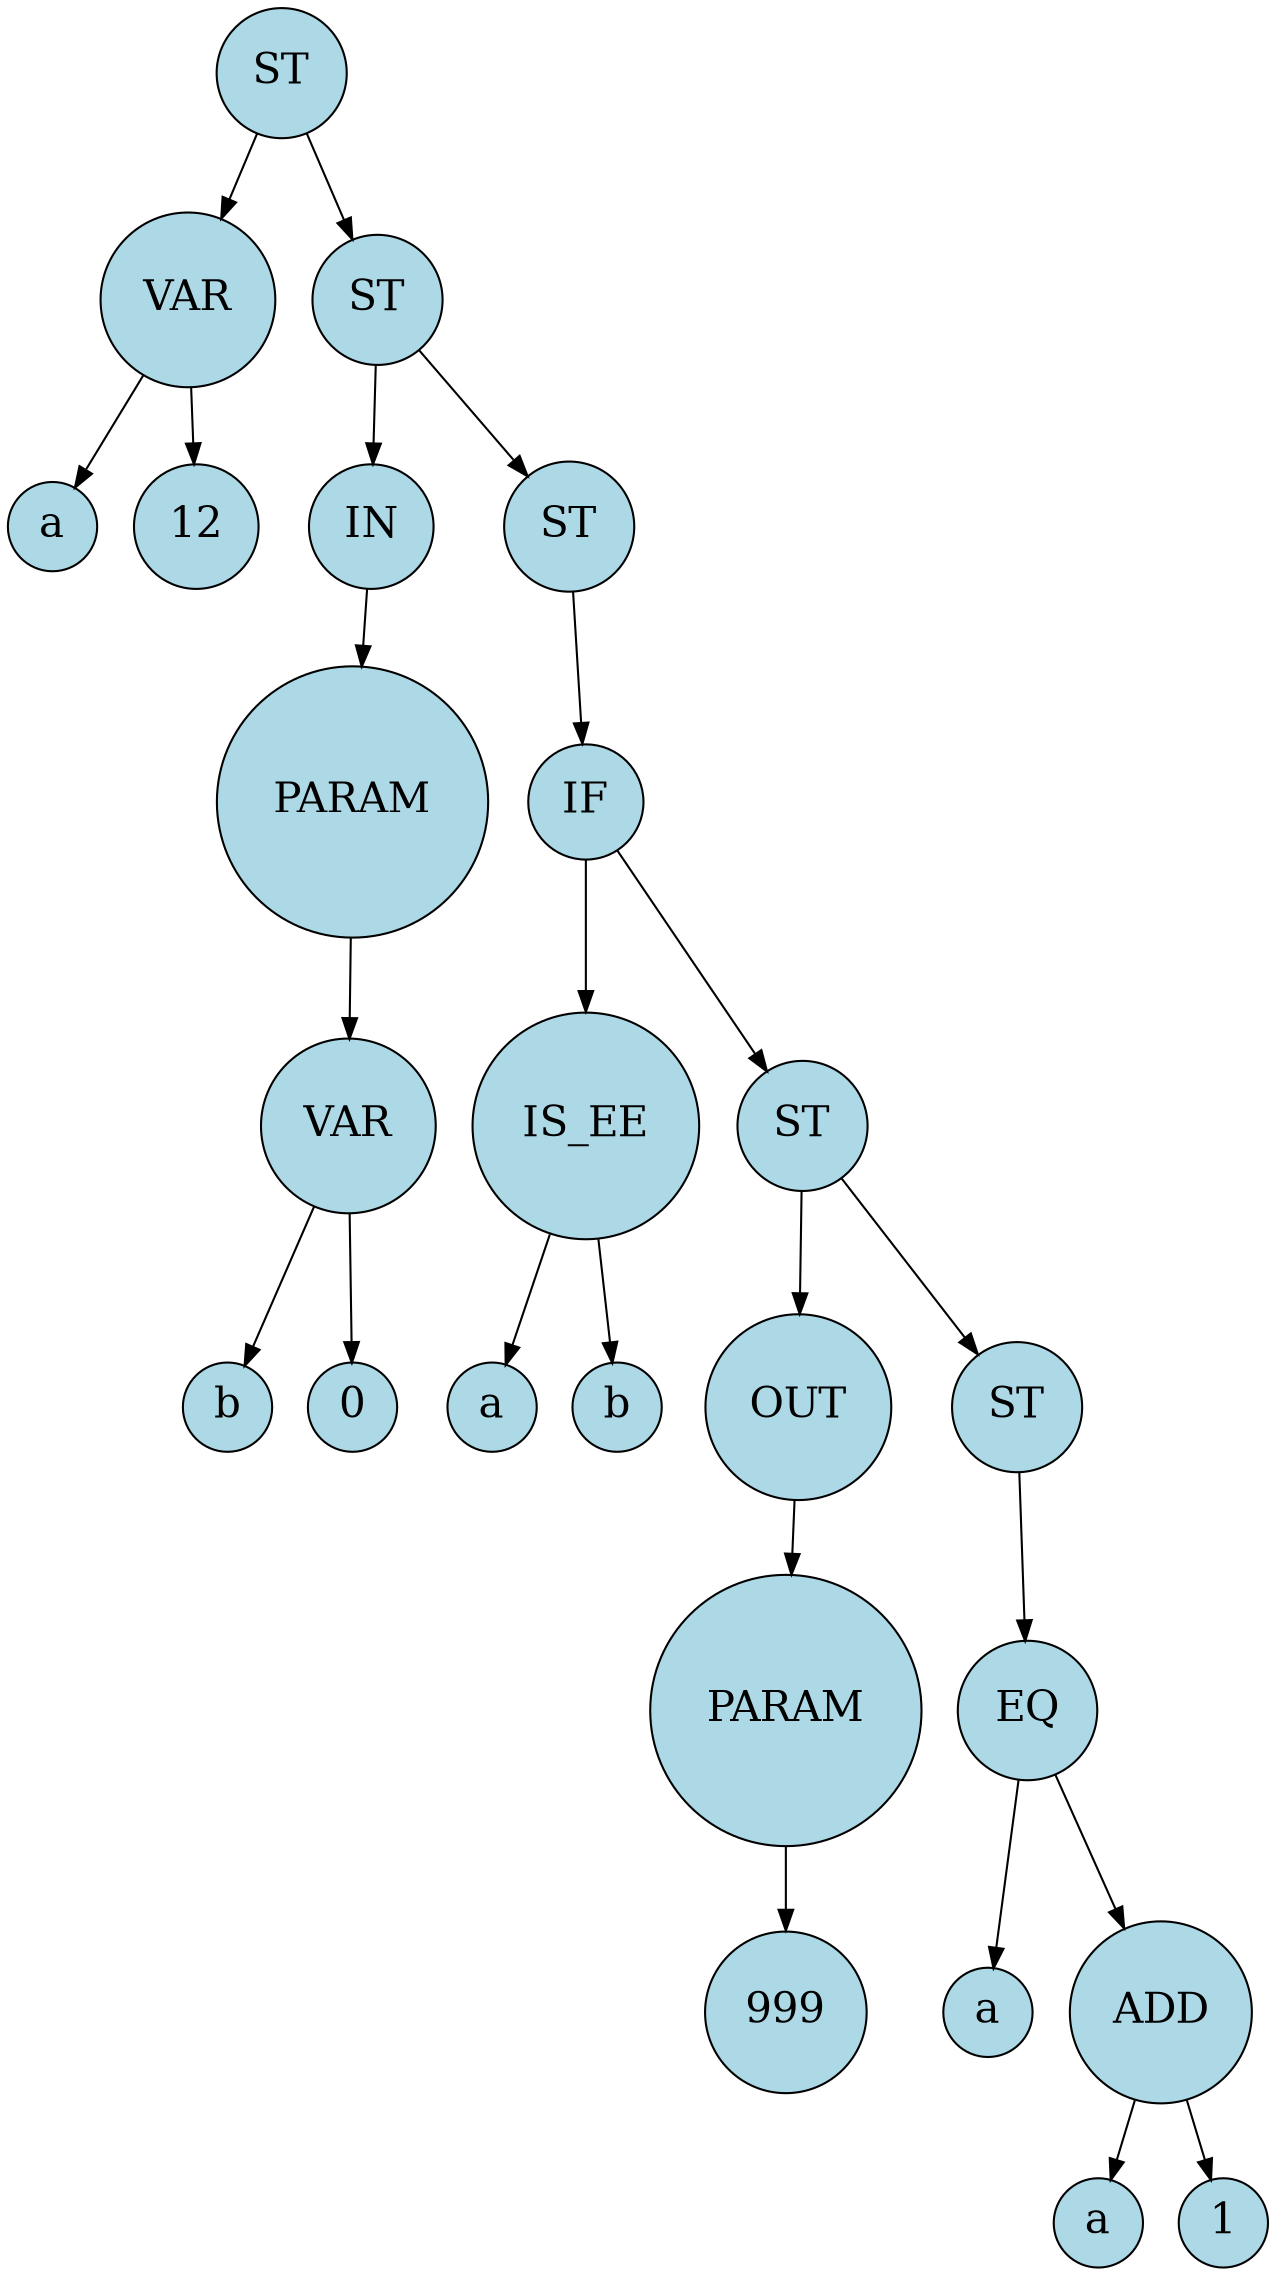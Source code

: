 digraph G{
    rankdir = TB;
    edge[ colour = black ];
    node[ fillcolor = lightgreen, colour = black, shape = circle, fontsize = 20 ];
    node24 [style = filled, fillcolor = lightblue, label = "ST"];
    node2 [style = filled, fillcolor = lightblue, label = "VAR"];
    node0 [style = filled, fillcolor = lightblue, label = "a"];
    node1 [style = filled, fillcolor = lightblue, label = "12"];
    node23 [style = filled, fillcolor = lightblue, label = "ST"];
    node7 [style = filled, fillcolor = lightblue, label = "IN"];
    node6 [style = filled, fillcolor = lightblue, label = "PARAM"];
    node5 [style = filled, fillcolor = lightblue, label = "VAR"];
    node3 [style = filled, fillcolor = lightblue, label = "b"];
    node4 [style = filled, fillcolor = lightblue, label = "0"];
    node22 [style = filled, fillcolor = lightblue, label = "ST"];
    node21 [style = filled, fillcolor = lightblue, label = "IF"];
    node10 [style = filled, fillcolor = lightblue, label = "IS_EE"];
    node8 [style = filled, fillcolor = lightblue, label = "a"];
    node9 [style = filled, fillcolor = lightblue, label = "b"];
    node20 [style = filled, fillcolor = lightblue, label = "ST"];
    node13 [style = filled, fillcolor = lightblue, label = "OUT"];
    node12 [style = filled, fillcolor = lightblue, label = "PARAM"];
    node11 [style = filled, fillcolor = lightblue, label = "999"];
    node19 [style = filled, fillcolor = lightblue, label = "ST"];
    node18 [style = filled, fillcolor = lightblue, label = "EQ"];
    node14 [style = filled, fillcolor = lightblue, label = "a"];
    node17 [style = filled, fillcolor = lightblue, label = "ADD"];
    node15 [style = filled, fillcolor = lightblue, label = "a"];
    node16 [style = filled, fillcolor = lightblue, label = "1"];
    node24 -> node2;
    node2 -> node0;
    node2 -> node1;
    node23 -> node7;
    node7 -> node6;
    node6 -> node5;
    node5 -> node3;
    node5 -> node4;
    node22 -> node21;
    node21 -> node10;
    node10 -> node8;
    node10 -> node9;
    node20 -> node13;
    node13 -> node12;
    node12 -> node11;
    node19 -> node18;
    node18 -> node14;
    node17 -> node15;
    node17 -> node16;
    node18 -> node17;
    node20 -> node19;
    node21 -> node20;
    node23 -> node22;
    node24 -> node23;
}
